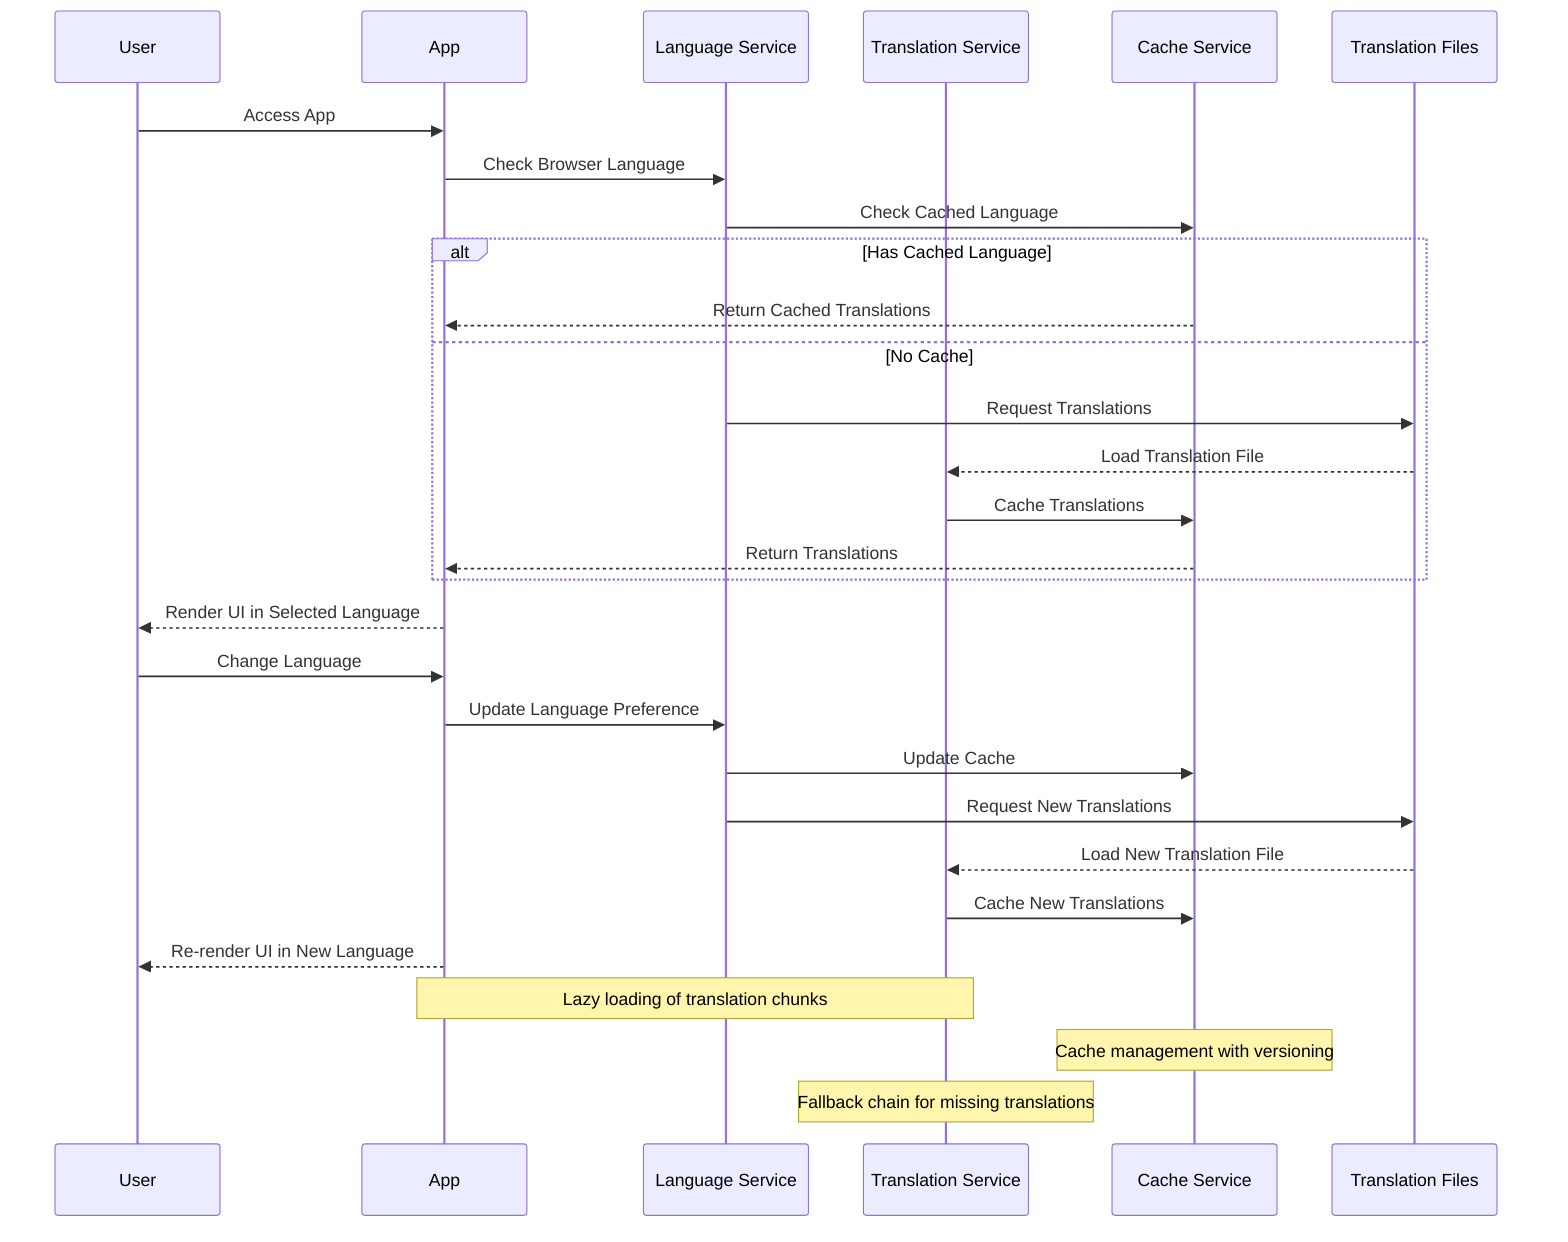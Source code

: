 sequenceDiagram
    participant U as User
    participant A as App
    participant LS as Language Service
    participant TS as Translation Service
    participant CS as Cache Service
    participant API as Translation Files

    U->>A: Access App
    A->>LS: Check Browser Language
    LS->>CS: Check Cached Language
    
    alt Has Cached Language
        CS-->>A: Return Cached Translations
    else No Cache
        LS->>API: Request Translations
        API-->>TS: Load Translation File
        TS->>CS: Cache Translations
        CS-->>A: Return Translations
    end
    
    A-->>U: Render UI in Selected Language

    U->>A: Change Language
    A->>LS: Update Language Preference
    LS->>CS: Update Cache
    LS->>API: Request New Translations
    API-->>TS: Load New Translation File
    TS->>CS: Cache New Translations
    A-->>U: Re-render UI in New Language

    note over A,TS: Lazy loading of translation chunks
    note over CS: Cache management with versioning
    note over TS: Fallback chain for missing translations